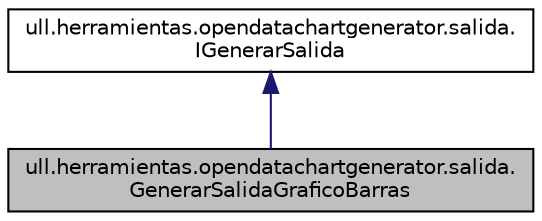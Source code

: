 digraph "ull.herramientas.opendatachartgenerator.salida.GenerarSalidaGraficoBarras"
{
  edge [fontname="Helvetica",fontsize="10",labelfontname="Helvetica",labelfontsize="10"];
  node [fontname="Helvetica",fontsize="10",shape=record];
  Node2 [label="ull.herramientas.opendatachartgenerator.salida.\lGenerarSalidaGraficoBarras",height=0.2,width=0.4,color="black", fillcolor="grey75", style="filled", fontcolor="black"];
  Node3 -> Node2 [dir="back",color="midnightblue",fontsize="10",style="solid"];
  Node3 [label="ull.herramientas.opendatachartgenerator.salida.\lIGenerarSalida",height=0.2,width=0.4,color="black", fillcolor="white", style="filled",URL="$interfaceull_1_1herramientas_1_1opendatachartgenerator_1_1salida_1_1_i_generar_salida.html",tooltip="interfaz para generar las salidas "];
}
